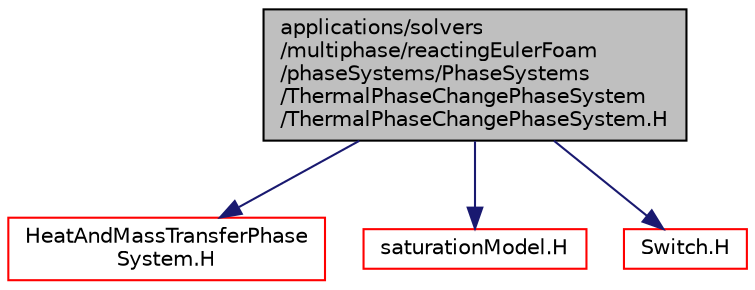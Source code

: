 digraph "applications/solvers/multiphase/reactingEulerFoam/phaseSystems/PhaseSystems/ThermalPhaseChangePhaseSystem/ThermalPhaseChangePhaseSystem.H"
{
  bgcolor="transparent";
  edge [fontname="Helvetica",fontsize="10",labelfontname="Helvetica",labelfontsize="10"];
  node [fontname="Helvetica",fontsize="10",shape=record];
  Node1 [label="applications/solvers\l/multiphase/reactingEulerFoam\l/phaseSystems/PhaseSystems\l/ThermalPhaseChangePhaseSystem\l/ThermalPhaseChangePhaseSystem.H",height=0.2,width=0.4,color="black", fillcolor="grey75", style="filled", fontcolor="black"];
  Node1 -> Node2 [color="midnightblue",fontsize="10",style="solid",fontname="Helvetica"];
  Node2 [label="HeatAndMassTransferPhase\lSystem.H",height=0.2,width=0.4,color="red",URL="$a03801.html"];
  Node1 -> Node3 [color="midnightblue",fontsize="10",style="solid",fontname="Helvetica"];
  Node3 [label="saturationModel.H",height=0.2,width=0.4,color="red",URL="$a03565.html"];
  Node1 -> Node4 [color="midnightblue",fontsize="10",style="solid",fontname="Helvetica"];
  Node4 [label="Switch.H",height=0.2,width=0.4,color="red",URL="$a08940.html"];
}
